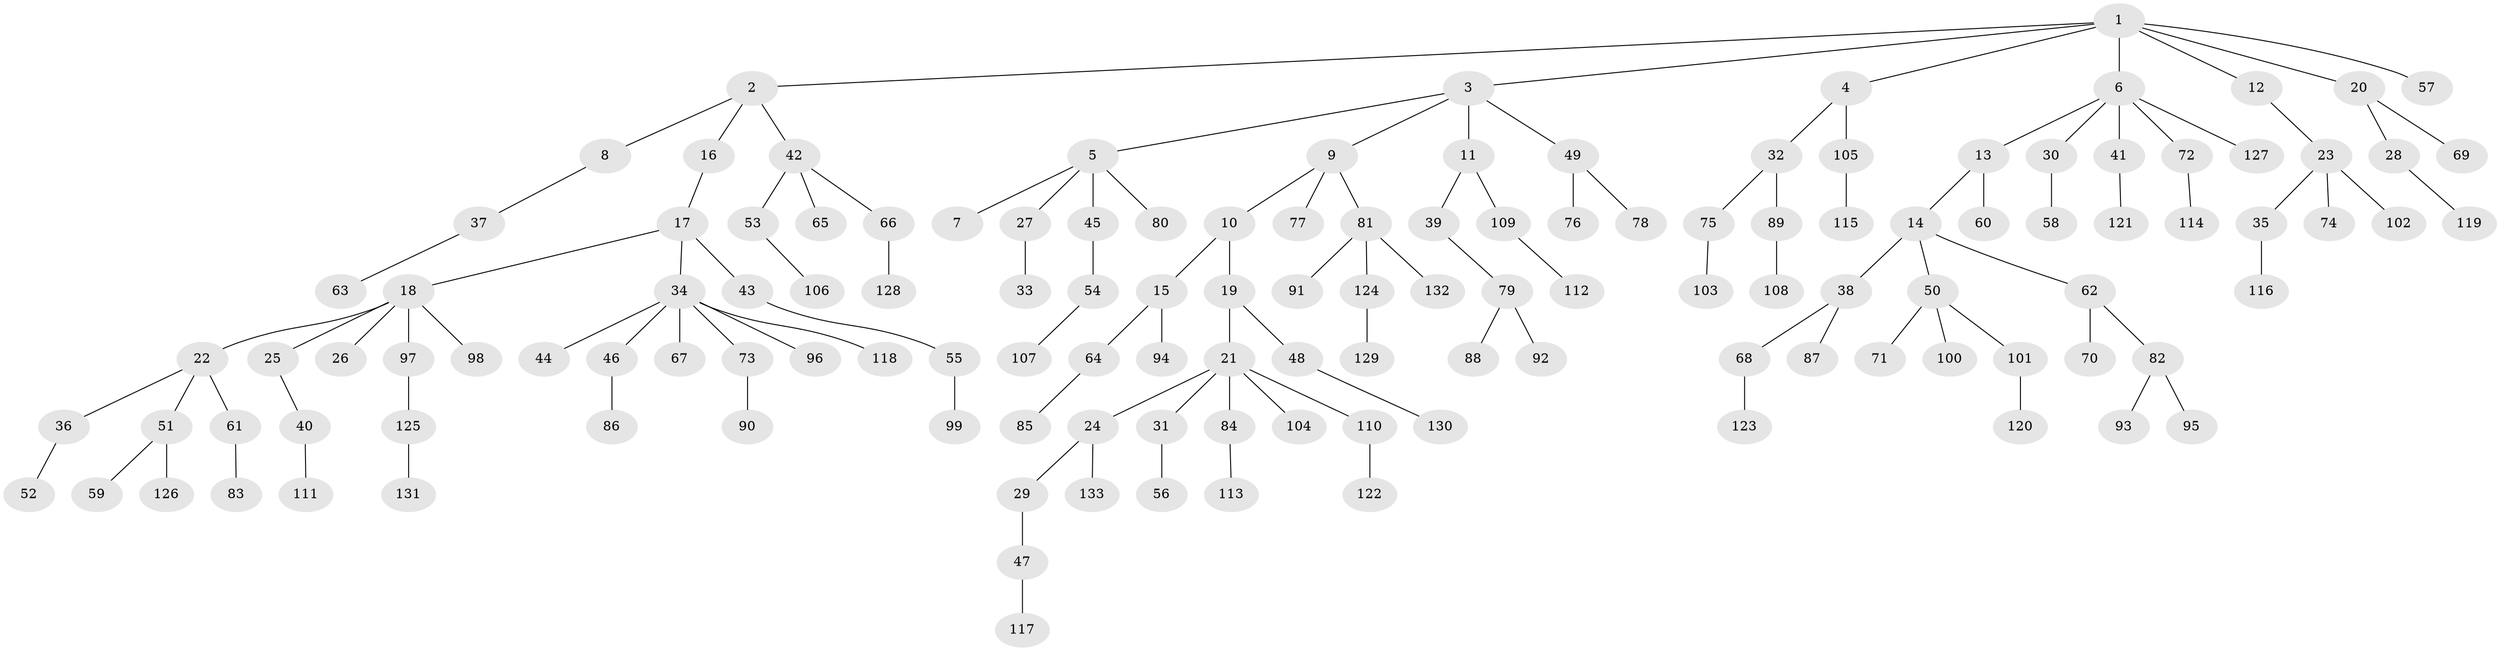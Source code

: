 // Generated by graph-tools (version 1.1) at 2025/11/02/27/25 16:11:28]
// undirected, 133 vertices, 132 edges
graph export_dot {
graph [start="1"]
  node [color=gray90,style=filled];
  1;
  2;
  3;
  4;
  5;
  6;
  7;
  8;
  9;
  10;
  11;
  12;
  13;
  14;
  15;
  16;
  17;
  18;
  19;
  20;
  21;
  22;
  23;
  24;
  25;
  26;
  27;
  28;
  29;
  30;
  31;
  32;
  33;
  34;
  35;
  36;
  37;
  38;
  39;
  40;
  41;
  42;
  43;
  44;
  45;
  46;
  47;
  48;
  49;
  50;
  51;
  52;
  53;
  54;
  55;
  56;
  57;
  58;
  59;
  60;
  61;
  62;
  63;
  64;
  65;
  66;
  67;
  68;
  69;
  70;
  71;
  72;
  73;
  74;
  75;
  76;
  77;
  78;
  79;
  80;
  81;
  82;
  83;
  84;
  85;
  86;
  87;
  88;
  89;
  90;
  91;
  92;
  93;
  94;
  95;
  96;
  97;
  98;
  99;
  100;
  101;
  102;
  103;
  104;
  105;
  106;
  107;
  108;
  109;
  110;
  111;
  112;
  113;
  114;
  115;
  116;
  117;
  118;
  119;
  120;
  121;
  122;
  123;
  124;
  125;
  126;
  127;
  128;
  129;
  130;
  131;
  132;
  133;
  1 -- 2;
  1 -- 3;
  1 -- 4;
  1 -- 6;
  1 -- 12;
  1 -- 20;
  1 -- 57;
  2 -- 8;
  2 -- 16;
  2 -- 42;
  3 -- 5;
  3 -- 9;
  3 -- 11;
  3 -- 49;
  4 -- 32;
  4 -- 105;
  5 -- 7;
  5 -- 27;
  5 -- 45;
  5 -- 80;
  6 -- 13;
  6 -- 30;
  6 -- 41;
  6 -- 72;
  6 -- 127;
  8 -- 37;
  9 -- 10;
  9 -- 77;
  9 -- 81;
  10 -- 15;
  10 -- 19;
  11 -- 39;
  11 -- 109;
  12 -- 23;
  13 -- 14;
  13 -- 60;
  14 -- 38;
  14 -- 50;
  14 -- 62;
  15 -- 64;
  15 -- 94;
  16 -- 17;
  17 -- 18;
  17 -- 34;
  17 -- 43;
  18 -- 22;
  18 -- 25;
  18 -- 26;
  18 -- 97;
  18 -- 98;
  19 -- 21;
  19 -- 48;
  20 -- 28;
  20 -- 69;
  21 -- 24;
  21 -- 31;
  21 -- 84;
  21 -- 104;
  21 -- 110;
  22 -- 36;
  22 -- 51;
  22 -- 61;
  23 -- 35;
  23 -- 74;
  23 -- 102;
  24 -- 29;
  24 -- 133;
  25 -- 40;
  27 -- 33;
  28 -- 119;
  29 -- 47;
  30 -- 58;
  31 -- 56;
  32 -- 75;
  32 -- 89;
  34 -- 44;
  34 -- 46;
  34 -- 67;
  34 -- 73;
  34 -- 96;
  34 -- 118;
  35 -- 116;
  36 -- 52;
  37 -- 63;
  38 -- 68;
  38 -- 87;
  39 -- 79;
  40 -- 111;
  41 -- 121;
  42 -- 53;
  42 -- 65;
  42 -- 66;
  43 -- 55;
  45 -- 54;
  46 -- 86;
  47 -- 117;
  48 -- 130;
  49 -- 76;
  49 -- 78;
  50 -- 71;
  50 -- 100;
  50 -- 101;
  51 -- 59;
  51 -- 126;
  53 -- 106;
  54 -- 107;
  55 -- 99;
  61 -- 83;
  62 -- 70;
  62 -- 82;
  64 -- 85;
  66 -- 128;
  68 -- 123;
  72 -- 114;
  73 -- 90;
  75 -- 103;
  79 -- 88;
  79 -- 92;
  81 -- 91;
  81 -- 124;
  81 -- 132;
  82 -- 93;
  82 -- 95;
  84 -- 113;
  89 -- 108;
  97 -- 125;
  101 -- 120;
  105 -- 115;
  109 -- 112;
  110 -- 122;
  124 -- 129;
  125 -- 131;
}
